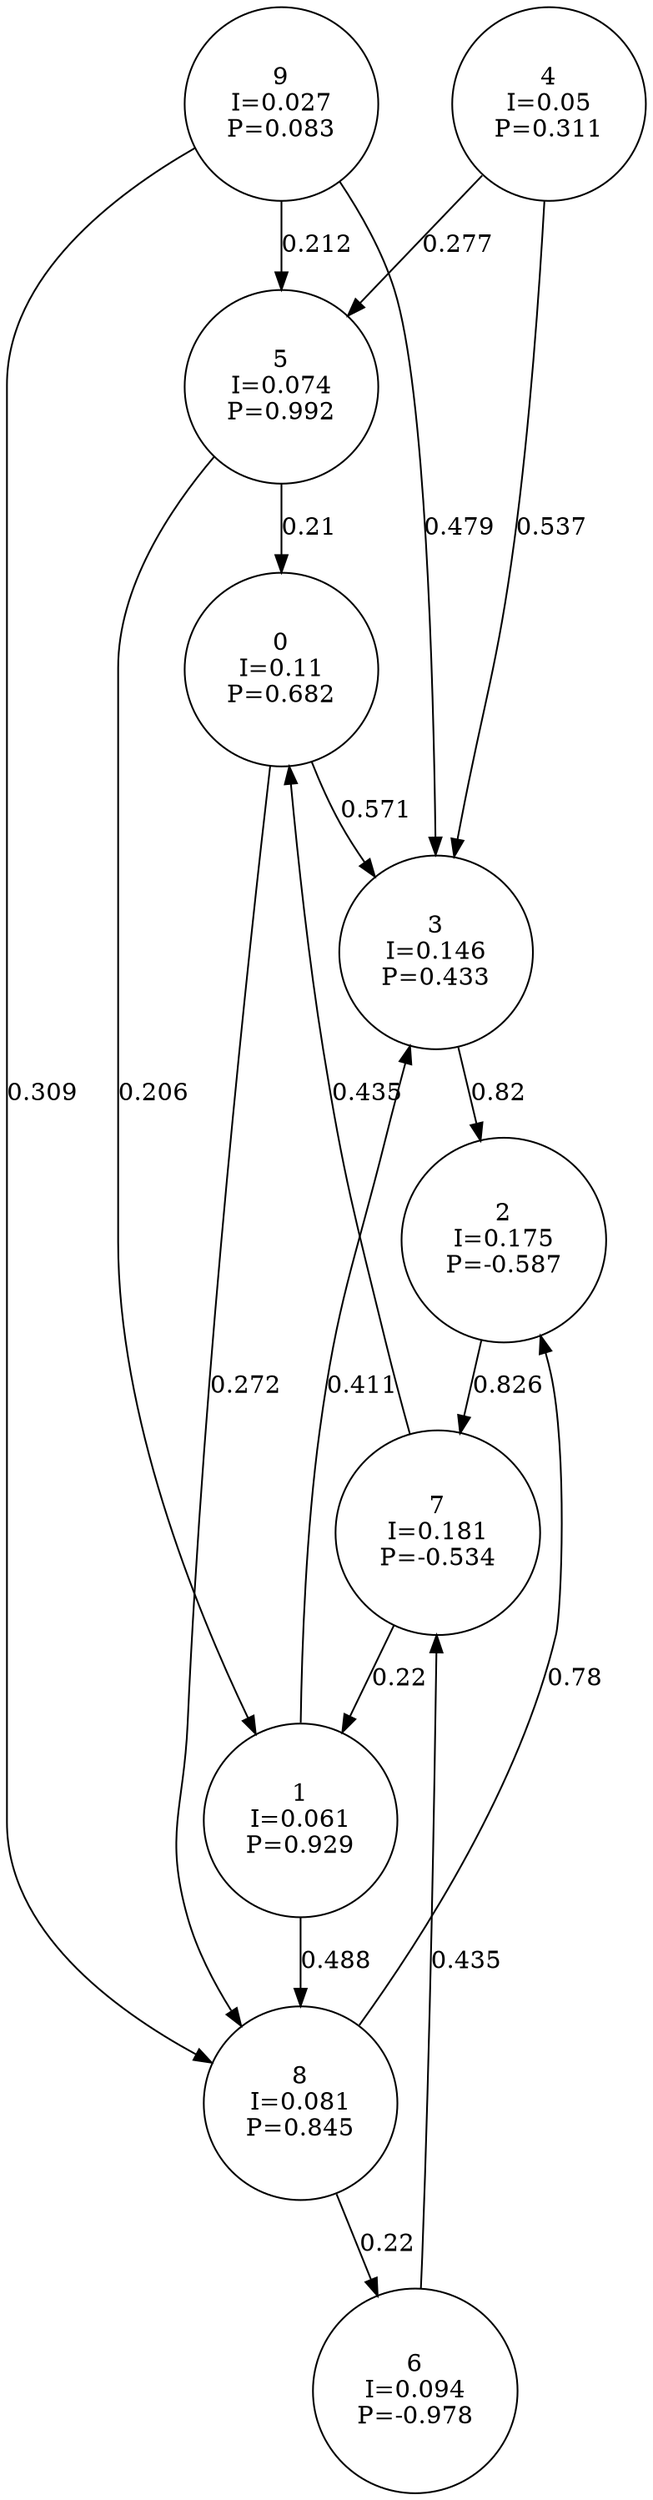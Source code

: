 digraph a {
0 [shape=circle, label="0\nI=0.11\nP=0.682"];
	0 -> 3 [label="0.571"];
	0 -> 8 [label="0.272"];
1 [shape=circle, label="1\nI=0.061\nP=0.929"];
	1 -> 3 [label="0.411"];
	1 -> 8 [label="0.488"];
2 [shape=circle, label="2\nI=0.175\nP=-0.587"];
	2 -> 7 [label="0.826"];
3 [shape=circle, label="3\nI=0.146\nP=0.433"];
	3 -> 2 [label="0.82"];
4 [shape=circle, label="4\nI=0.05\nP=0.311"];
	4 -> 3 [label="0.537"];
	4 -> 5 [label="0.277"];
5 [shape=circle, label="5\nI=0.074\nP=0.992"];
	5 -> 0 [label="0.21"];
	5 -> 1 [label="0.206"];
6 [shape=circle, label="6\nI=0.094\nP=-0.978"];
	6 -> 7 [label="0.435"];
7 [shape=circle, label="7\nI=0.181\nP=-0.534"];
	7 -> 0 [label="0.435"];
	7 -> 1 [label="0.22"];
8 [shape=circle, label="8\nI=0.081\nP=0.845"];
	8 -> 2 [label="0.78"];
	8 -> 6 [label="0.22"];
9 [shape=circle, label="9\nI=0.027\nP=0.083"];
	9 -> 3 [label="0.479"];
	9 -> 5 [label="0.212"];
	9 -> 8 [label="0.309"];
}